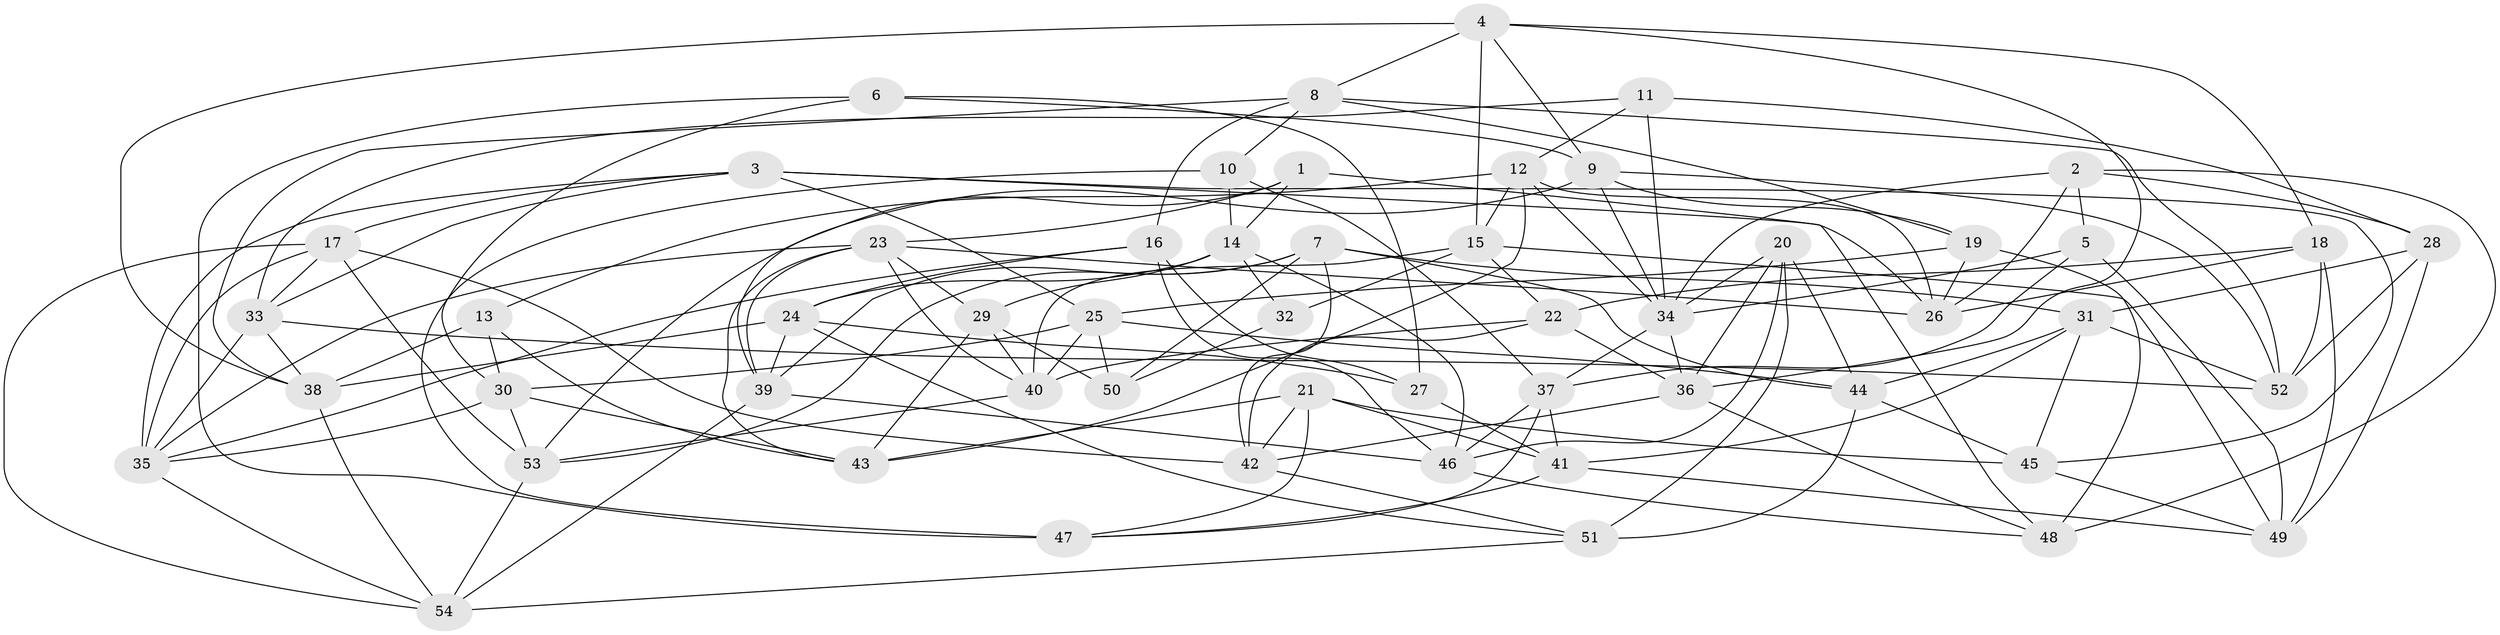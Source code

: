 // original degree distribution, {4: 1.0}
// Generated by graph-tools (version 1.1) at 2025/38/03/04/25 23:38:11]
// undirected, 54 vertices, 148 edges
graph export_dot {
  node [color=gray90,style=filled];
  1;
  2;
  3;
  4;
  5;
  6;
  7;
  8;
  9;
  10;
  11;
  12;
  13;
  14;
  15;
  16;
  17;
  18;
  19;
  20;
  21;
  22;
  23;
  24;
  25;
  26;
  27;
  28;
  29;
  30;
  31;
  32;
  33;
  34;
  35;
  36;
  37;
  38;
  39;
  40;
  41;
  42;
  43;
  44;
  45;
  46;
  47;
  48;
  49;
  50;
  51;
  52;
  53;
  54;
  1 -- 14 [weight=1.0];
  1 -- 23 [weight=1.0];
  1 -- 39 [weight=1.0];
  1 -- 48 [weight=1.0];
  2 -- 5 [weight=1.0];
  2 -- 26 [weight=1.0];
  2 -- 28 [weight=2.0];
  2 -- 34 [weight=1.0];
  2 -- 48 [weight=1.0];
  3 -- 17 [weight=1.0];
  3 -- 25 [weight=1.0];
  3 -- 26 [weight=1.0];
  3 -- 33 [weight=1.0];
  3 -- 35 [weight=1.0];
  3 -- 45 [weight=1.0];
  4 -- 8 [weight=1.0];
  4 -- 9 [weight=1.0];
  4 -- 15 [weight=1.0];
  4 -- 18 [weight=1.0];
  4 -- 36 [weight=1.0];
  4 -- 38 [weight=1.0];
  5 -- 34 [weight=1.0];
  5 -- 37 [weight=1.0];
  5 -- 49 [weight=1.0];
  6 -- 9 [weight=1.0];
  6 -- 27 [weight=2.0];
  6 -- 30 [weight=1.0];
  6 -- 47 [weight=2.0];
  7 -- 31 [weight=1.0];
  7 -- 39 [weight=1.0];
  7 -- 42 [weight=1.0];
  7 -- 44 [weight=1.0];
  7 -- 50 [weight=1.0];
  7 -- 53 [weight=1.0];
  8 -- 10 [weight=1.0];
  8 -- 16 [weight=1.0];
  8 -- 19 [weight=1.0];
  8 -- 38 [weight=1.0];
  8 -- 52 [weight=1.0];
  9 -- 19 [weight=1.0];
  9 -- 34 [weight=1.0];
  9 -- 52 [weight=1.0];
  9 -- 53 [weight=1.0];
  10 -- 14 [weight=1.0];
  10 -- 37 [weight=1.0];
  10 -- 47 [weight=1.0];
  11 -- 12 [weight=1.0];
  11 -- 28 [weight=1.0];
  11 -- 33 [weight=1.0];
  11 -- 34 [weight=1.0];
  12 -- 13 [weight=1.0];
  12 -- 15 [weight=1.0];
  12 -- 26 [weight=1.0];
  12 -- 34 [weight=1.0];
  12 -- 43 [weight=1.0];
  13 -- 30 [weight=1.0];
  13 -- 38 [weight=1.0];
  13 -- 43 [weight=1.0];
  14 -- 24 [weight=1.0];
  14 -- 29 [weight=1.0];
  14 -- 32 [weight=1.0];
  14 -- 46 [weight=1.0];
  15 -- 22 [weight=1.0];
  15 -- 32 [weight=1.0];
  15 -- 40 [weight=1.0];
  15 -- 49 [weight=1.0];
  16 -- 24 [weight=1.0];
  16 -- 27 [weight=2.0];
  16 -- 35 [weight=1.0];
  16 -- 46 [weight=1.0];
  17 -- 33 [weight=1.0];
  17 -- 35 [weight=1.0];
  17 -- 42 [weight=1.0];
  17 -- 53 [weight=1.0];
  17 -- 54 [weight=1.0];
  18 -- 22 [weight=2.0];
  18 -- 26 [weight=1.0];
  18 -- 49 [weight=1.0];
  18 -- 52 [weight=1.0];
  19 -- 25 [weight=1.0];
  19 -- 26 [weight=1.0];
  19 -- 48 [weight=2.0];
  20 -- 34 [weight=1.0];
  20 -- 36 [weight=1.0];
  20 -- 44 [weight=1.0];
  20 -- 46 [weight=1.0];
  20 -- 51 [weight=2.0];
  21 -- 41 [weight=1.0];
  21 -- 42 [weight=1.0];
  21 -- 43 [weight=1.0];
  21 -- 45 [weight=2.0];
  21 -- 47 [weight=1.0];
  22 -- 36 [weight=1.0];
  22 -- 40 [weight=1.0];
  22 -- 42 [weight=1.0];
  23 -- 26 [weight=1.0];
  23 -- 29 [weight=1.0];
  23 -- 35 [weight=2.0];
  23 -- 39 [weight=1.0];
  23 -- 40 [weight=1.0];
  23 -- 43 [weight=1.0];
  24 -- 27 [weight=1.0];
  24 -- 38 [weight=1.0];
  24 -- 39 [weight=1.0];
  24 -- 51 [weight=1.0];
  25 -- 30 [weight=1.0];
  25 -- 40 [weight=1.0];
  25 -- 44 [weight=1.0];
  25 -- 50 [weight=1.0];
  27 -- 41 [weight=1.0];
  28 -- 31 [weight=1.0];
  28 -- 49 [weight=1.0];
  28 -- 52 [weight=1.0];
  29 -- 40 [weight=1.0];
  29 -- 43 [weight=1.0];
  29 -- 50 [weight=2.0];
  30 -- 35 [weight=1.0];
  30 -- 43 [weight=1.0];
  30 -- 53 [weight=1.0];
  31 -- 41 [weight=1.0];
  31 -- 44 [weight=1.0];
  31 -- 45 [weight=1.0];
  31 -- 52 [weight=1.0];
  32 -- 50 [weight=2.0];
  33 -- 35 [weight=1.0];
  33 -- 38 [weight=1.0];
  33 -- 52 [weight=1.0];
  34 -- 36 [weight=1.0];
  34 -- 37 [weight=1.0];
  35 -- 54 [weight=1.0];
  36 -- 42 [weight=1.0];
  36 -- 48 [weight=1.0];
  37 -- 41 [weight=1.0];
  37 -- 46 [weight=1.0];
  37 -- 47 [weight=1.0];
  38 -- 54 [weight=1.0];
  39 -- 46 [weight=1.0];
  39 -- 54 [weight=1.0];
  40 -- 53 [weight=1.0];
  41 -- 47 [weight=1.0];
  41 -- 49 [weight=1.0];
  42 -- 51 [weight=1.0];
  44 -- 45 [weight=1.0];
  44 -- 51 [weight=1.0];
  45 -- 49 [weight=1.0];
  46 -- 48 [weight=1.0];
  51 -- 54 [weight=1.0];
  53 -- 54 [weight=1.0];
}
